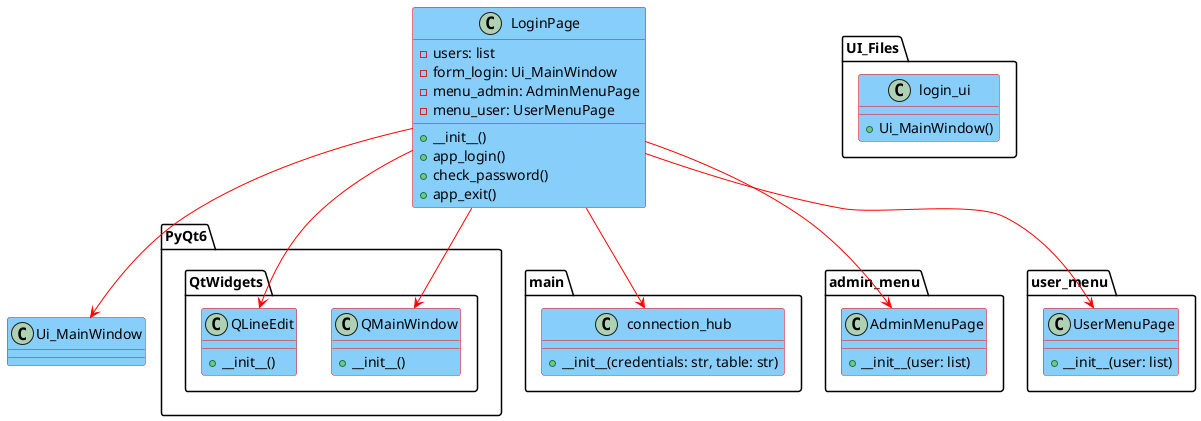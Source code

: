 @startuml

skinparam class {
    BackgroundColor LightSkyBlue
}

skinparam classBorder {
    Color red
}

skinparam arrowColor red

package "PyQt6.QtWidgets" {
    class "QMainWindow" {
        + __init__()
    }

    class "QLineEdit" {
        + __init__()
    }
}

package "main" {
    class "connection_hub" {
        + __init__(credentials: str, table: str)
    }
}

package "UI_Files" {
    class "login_ui" {
        + Ui_MainWindow()
    }
}

package "admin_menu" {
    class "AdminMenuPage" {
        + __init__(user: list)
    }
}

package "user_menu" {
    class "UserMenuPage" {
        + __init__(user: list)
    }
}

class "LoginPage" {
    - users: list
    - form_login: Ui_MainWindow
    - menu_admin: AdminMenuPage
    - menu_user: UserMenuPage
    + __init__()
    + app_login()
    + check_password()
    + app_exit()
}

LoginPage --> QMainWindow
LoginPage --> connection_hub
LoginPage --> Ui_MainWindow
LoginPage --> AdminMenuPage
LoginPage --> UserMenuPage
LoginPage --> QLineEdit

@enduml

